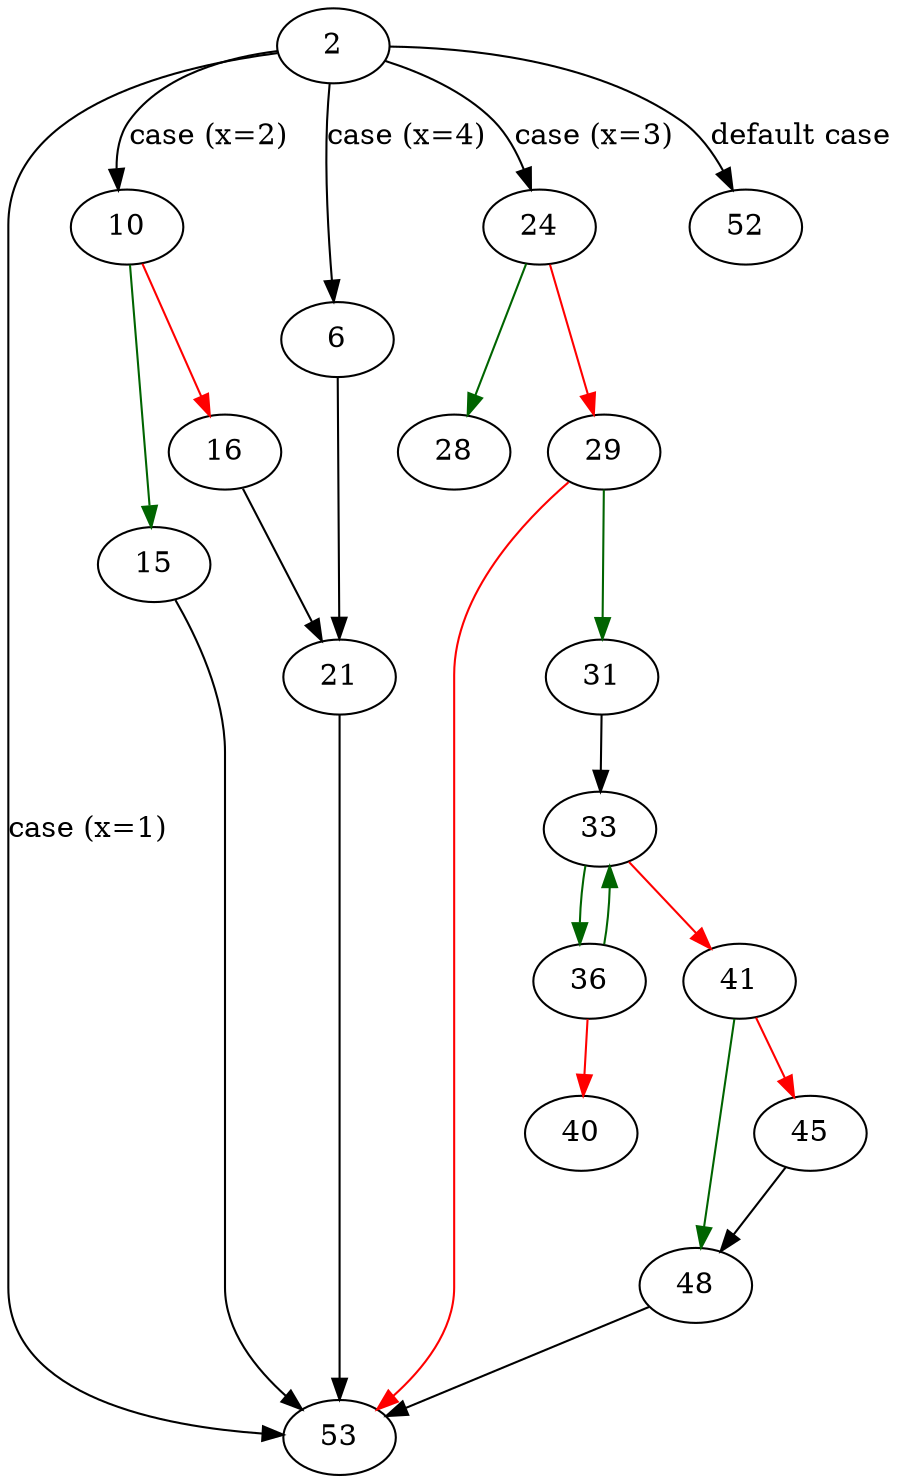 strict digraph "savewd_restore" {
	// Node definitions.
	2 [entry=true];
	53;
	10;
	6;
	24;
	52;
	21;
	15;
	16;
	28;
	29;
	31;
	33;
	36;
	41;
	40;
	48;
	45;

	// Edge definitions.
	2 -> 53 [
		cond="case (x=1)"
		label="case (x=1)"
	];
	2 -> 10 [
		cond="case (x=2)"
		label="case (x=2)"
	];
	2 -> 6 [
		cond="case (x=4)"
		label="case (x=4)"
	];
	2 -> 24 [
		cond="case (x=3)"
		label="case (x=3)"
	];
	2 -> 52 [
		cond="default case"
		label="default case"
	];
	10 -> 15 [
		color=darkgreen
		cond=true
	];
	10 -> 16 [
		color=red
		cond=false
	];
	6 -> 21;
	24 -> 28 [
		color=darkgreen
		cond=true
	];
	24 -> 29 [
		color=red
		cond=false
	];
	21 -> 53;
	15 -> 53;
	16 -> 21;
	29 -> 53 [
		color=red
		cond=false
	];
	29 -> 31 [
		color=darkgreen
		cond=true
	];
	31 -> 33;
	33 -> 36 [
		color=darkgreen
		cond=true
	];
	33 -> 41 [
		color=red
		cond=false
	];
	36 -> 33 [
		color=darkgreen
		cond=true
	];
	36 -> 40 [
		color=red
		cond=false
	];
	41 -> 48 [
		color=darkgreen
		cond=true
	];
	41 -> 45 [
		color=red
		cond=false
	];
	48 -> 53;
	45 -> 48;
}